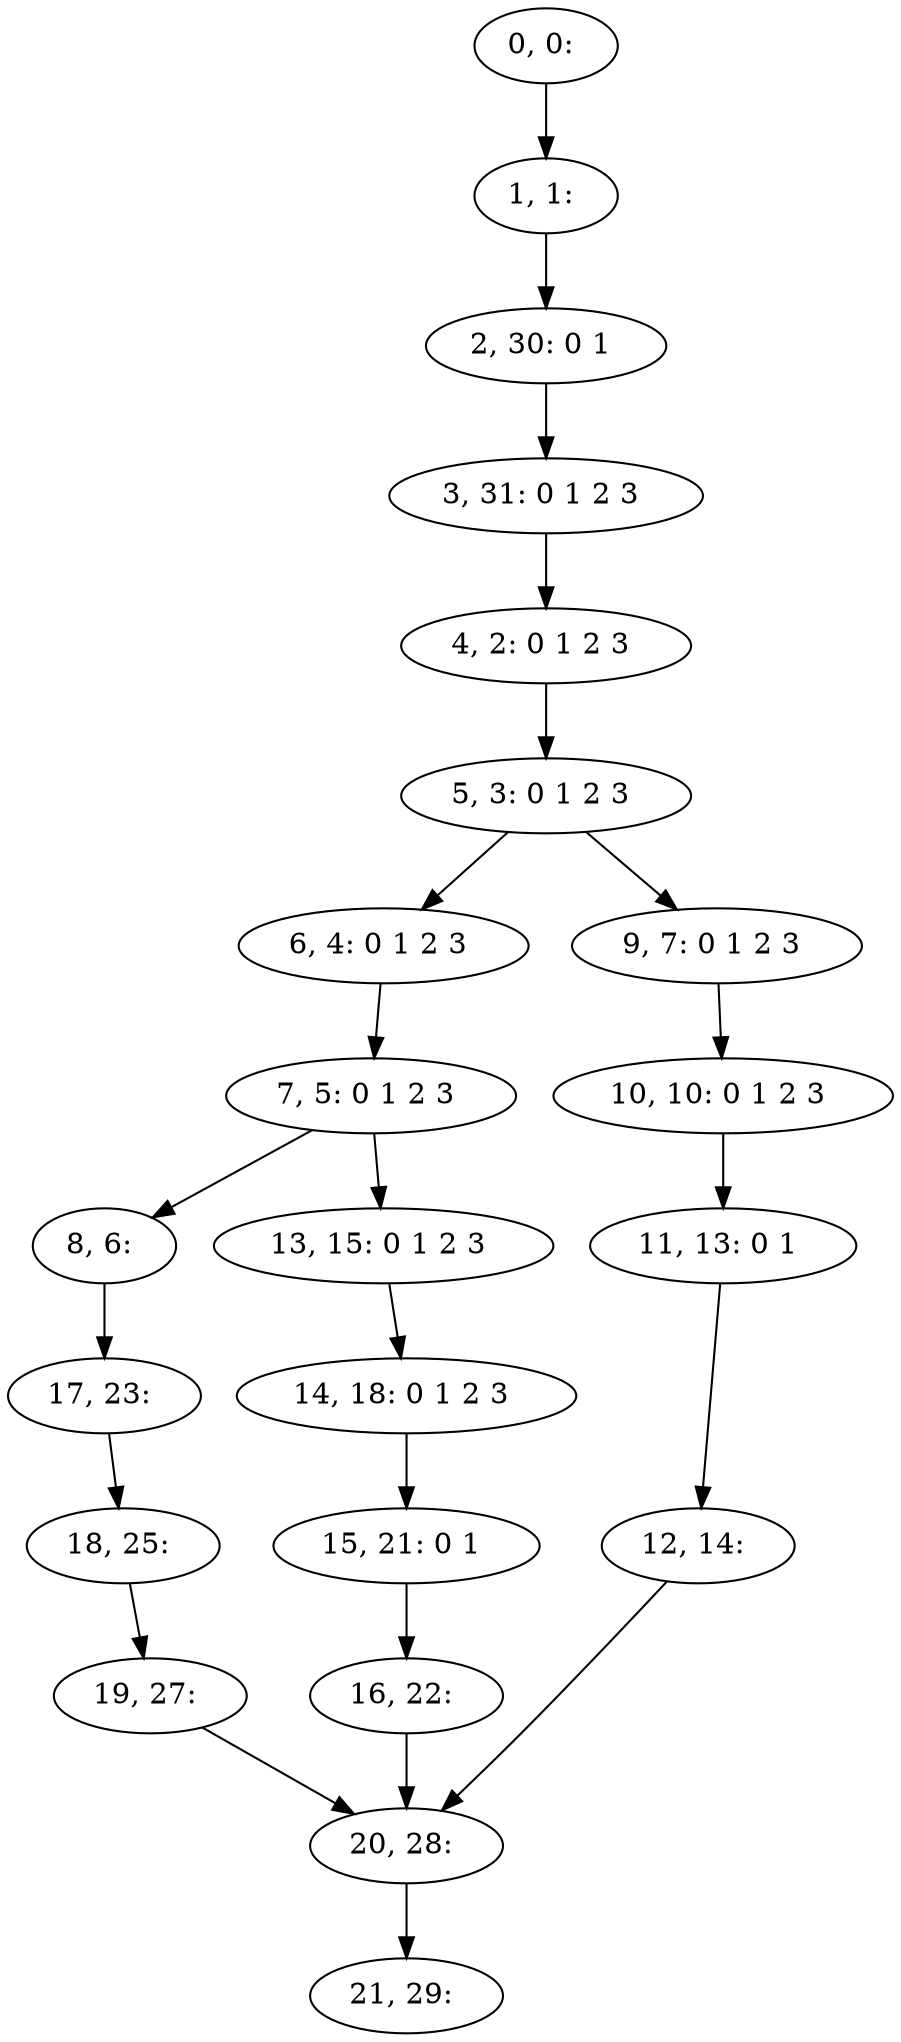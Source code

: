 digraph G {
0[label="0, 0: "];
1[label="1, 1: "];
2[label="2, 30: 0 1 "];
3[label="3, 31: 0 1 2 3 "];
4[label="4, 2: 0 1 2 3 "];
5[label="5, 3: 0 1 2 3 "];
6[label="6, 4: 0 1 2 3 "];
7[label="7, 5: 0 1 2 3 "];
8[label="8, 6: "];
9[label="9, 7: 0 1 2 3 "];
10[label="10, 10: 0 1 2 3 "];
11[label="11, 13: 0 1 "];
12[label="12, 14: "];
13[label="13, 15: 0 1 2 3 "];
14[label="14, 18: 0 1 2 3 "];
15[label="15, 21: 0 1 "];
16[label="16, 22: "];
17[label="17, 23: "];
18[label="18, 25: "];
19[label="19, 27: "];
20[label="20, 28: "];
21[label="21, 29: "];
0->1 ;
1->2 ;
2->3 ;
3->4 ;
4->5 ;
5->6 ;
5->9 ;
6->7 ;
7->8 ;
7->13 ;
8->17 ;
9->10 ;
10->11 ;
11->12 ;
12->20 ;
13->14 ;
14->15 ;
15->16 ;
16->20 ;
17->18 ;
18->19 ;
19->20 ;
20->21 ;
}
